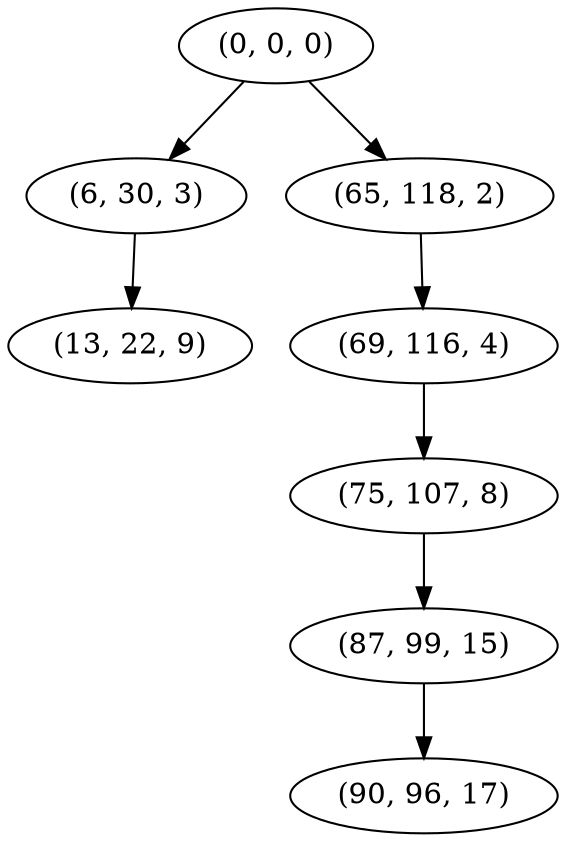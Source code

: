 digraph tree {
    "(0, 0, 0)";
    "(6, 30, 3)";
    "(13, 22, 9)";
    "(65, 118, 2)";
    "(69, 116, 4)";
    "(75, 107, 8)";
    "(87, 99, 15)";
    "(90, 96, 17)";
    "(0, 0, 0)" -> "(6, 30, 3)";
    "(0, 0, 0)" -> "(65, 118, 2)";
    "(6, 30, 3)" -> "(13, 22, 9)";
    "(65, 118, 2)" -> "(69, 116, 4)";
    "(69, 116, 4)" -> "(75, 107, 8)";
    "(75, 107, 8)" -> "(87, 99, 15)";
    "(87, 99, 15)" -> "(90, 96, 17)";
}
